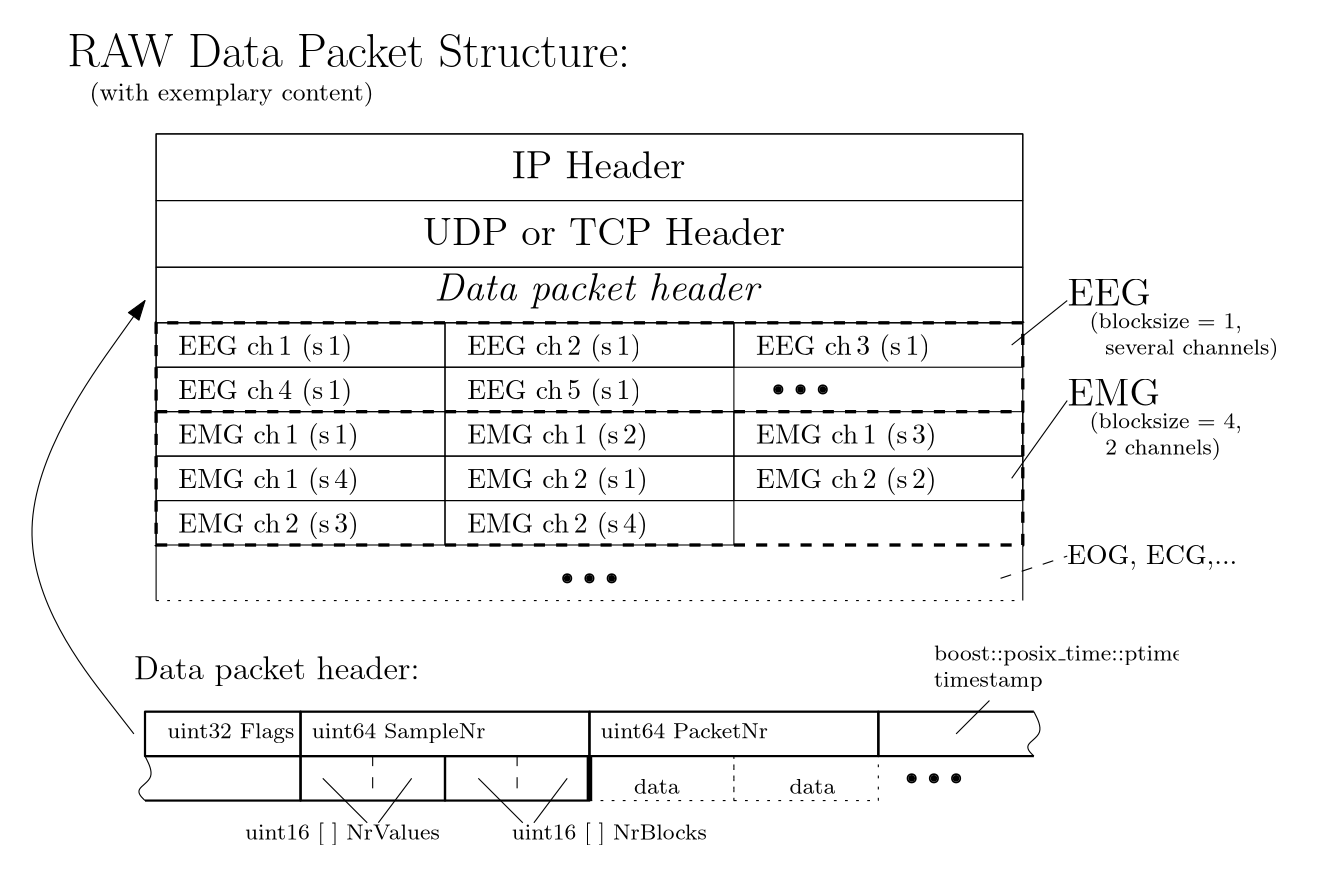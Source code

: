 <?xml version="1.0"?>
<!DOCTYPE ipe SYSTEM "ipe.dtd">
<ipe version="70010" creator="Ipe 7.0.10">
<info created="D:20090528102321" modified="D:20100917140715"/>
<ipestyle name="ipe6">
<symbol name="mark/circle(sx)" transformations="translations">
<path fill="sym-stroke">
0.6 0 0 0.6 0 0 e
0.4 0 0 0.4 0 0 e
</path>
</symbol>
<symbol name="mark/disk(sx)" transformations="translations">
<path fill="sym-stroke">
0.6 0 0 0.6 0 0 e
</path>
</symbol>
<symbol name="mark/fdisk(sfx)" transformations="translations">
<group>
<path fill="sym-stroke" fillrule="eofill">
0.6 0 0 0.6 0 0 e
0.4 0 0 0.4 0 0 e
</path>
<path fill="sym-fill">
0.4 0 0 0.4 0 0 e
</path>
</group>
</symbol>
<symbol name="mark/box(sx)" transformations="translations">
<path fill="sym-stroke" fillrule="eofill">
-0.6 -0.6 m
0.6 -0.6 l
0.6 0.6 l
-0.6 0.6 l
h
-0.4 -0.4 m
0.4 -0.4 l
0.4 0.4 l
-0.4 0.4 l
h
</path>
</symbol>
<symbol name="mark/square(sx)" transformations="translations">
<path fill="sym-stroke">
-0.6 -0.6 m
0.6 -0.6 l
0.6 0.6 l
-0.6 0.6 l
h
</path>
</symbol>
<symbol name="mark/fsquare(sfx)" transformations="translations">
<group>
<path fill="sym-stroke" fillrule="eofill">
-0.6 -0.6 m
0.6 -0.6 l
0.6 0.6 l
-0.6 0.6 l
0 -0.4 m
0.4 -0.4 l
0.4 0.4 l
-0.4 0.4 l
h
</path>
<path fill="sym-fill">
-0.4 -0.4 m
0.4 -0.4 l
0.4 0.4 l
-0.4 0.4 l
h
</path>
</group>
</symbol>
<symbol name="mark/cross(sx)" transformations="translations">
<group>
<path fill="sym-stroke">
-0.43 -0.57 m
0.57 0.43 l
0.43 0.57 l
-0.57 -0.43 l
h
</path>
<path fill="sym-stroke">
-0.43 0.57 m
0.57 -0.43 l
0.43 -0.57 l
-0.57 0.43 l
h
</path>
</group>
</symbol>
<pen name="heavier" value="0.8"/>
<pen name="fat" value="1.2"/>
<pen name="ultrafat" value="2"/>
<symbolsize name="large" value="5"/>
<symbolsize name="small" value="2"/>
<symbolsize name="tiny" value="1.1"/>
<arrowsize name="large" value="10"/>
<arrowsize name="small" value="5"/>
<arrowsize name="tiny" value="3"/>
<color name="red" value="1 0 0"/>
<color name="green" value="0 1 0"/>
<color name="blue" value="0 0 1"/>
<color name="yellow" value="1 1 0"/>
<color name="gray1" value="0.125"/>
<color name="gray2" value="0.25"/>
<color name="gray3" value="0.375"/>
<color name="gray4" value="0.5"/>
<color name="gray5" value="0.625"/>
<color name="gray6" value="0.75"/>
<color name="gray7" value="0.875"/>
<dashstyle name="dashed" value="[4] 0"/>
<dashstyle name="dotted" value="[1 3] 0"/>
<dashstyle name="dash dotted" value="[4 2 1 2] 0"/>
<dashstyle name="dash dot dotted" value="[4 2 1 2 1 2] 0"/>
<textsize name="large" value="\large"/>
<textsize name="Large" value="\Large"/>
<textsize name="LARGE" value="\LARGE"/>
<textsize name="huge" value="\huge"/>
<textsize name="Huge" value="\Huge"/>
<textsize name="small" value="\small"/>
<textsize name="footnote" value="\footnotesize"/>
<textsize name="tiny" value="\tiny"/>
<textstyle name="center" begin="\begin{center}" end="\end{center}"/>
<textstyle name="itemize" begin="\begin{itemize}" end="\end{itemize}"/>
<textstyle name="item" begin="\begin{itemize}\item{}" end="\end{itemize}"/>
</ipestyle>
<page>
<layer name="alpha"/>
<view layers="alpha" active="alpha"/>
<text layer="alpha" matrix="1 0 0 1 48 -24" transformations="translations" pos="168 776" stroke="black" type="label" width="62.614" height="9.963" depth="0" valign="baseline" size="Large">IP Header</text>
<path matrix="1 0 0 1 16 -32" stroke="black">
72 776 m
384 776 l
384 800 l
72 800 l
h
</path>
<path matrix="1 0 0 1 16 -32" stroke="black">
72 752 m
384 752 l
384 776 l
72 776 l
h
</path>
<text matrix="1 0 0 1 16 -48" transformations="translations" pos="168 776" stroke="black" type="label" width="130.504" height="9.963" depth="0" valign="baseline" size="Large">UDP or TCP Header</text>
<path matrix="1 0 0 1 16 -52" stroke="black">
72 736 m
176 736 l
176 752 l
72 752 l
h
</path>
<path matrix="1 0 0 1 16 -52" stroke="black">
176 736 m
280 736 l
280 752 l
176 752 l
h
</path>
<path matrix="1 0 0 1 16 -52" stroke="black">
280 736 m
384 736 l
384 752 l
280 752 l
h
</path>
<path matrix="1 0 0 1 16 -52" stroke="black">
72 720 m
176 720 l
176 736 l
72 736 l
h
</path>
<path matrix="1 0 0 1 16 -52" stroke="black">
176 720 m
280 720 l
280 736 l
176 736 l
h
</path>
<use matrix="1 0 0 1 16 -52" name="mark/fdisk(sfx)" pos="296 728" size="normal" stroke="black" fill="black"/>
<use matrix="1 0 0 1 8 -52" name="mark/fdisk(sfx)" pos="312 728" size="normal" stroke="black" fill="black"/>
<use matrix="1 0 0 1 0 -52" name="mark/fdisk(sfx)" pos="328 728" size="normal" stroke="black" fill="black"/>
<text matrix="1 0 0 1 -88 -52" transformations="translations" pos="184 748" stroke="black" type="minipage" width="88" height="7.473" depth="2.49" valign="top">EEG ch\,1 (s\,1)</text>
<text matrix="1 0 0 1 16 -52" transformations="translations" pos="184 748" stroke="black" type="minipage" width="88" height="7.473" depth="2.49" valign="top">EEG ch\,2 (s\,1)</text>
<text matrix="1 0 0 1 120 -52" transformations="translations" pos="184 748" stroke="black" type="minipage" width="88" height="7.473" depth="2.49" valign="top">EEG ch\,3 (s\,1)</text>
<text matrix="1 0 0 1 -88 -68" transformations="translations" pos="184 748" stroke="black" type="minipage" width="88" height="7.473" depth="2.49" valign="top">EEG ch\,4 (s\,1)</text>
<text matrix="1 0 0 1 0 4" transformations="translations" pos="56 800" stroke="black" type="minipage" width="272" height="8.465" depth="3.49" valign="top" size="LARGE">RAW Data Packet Structure:</text>
<path matrix="1 0 0 1 16 -68" stroke="black">
72 720 m
176 720 l
176 736 l
72 736 l
h
</path>
<path matrix="1 0 0 1 16 -68" stroke="black">
176 720 m
280 720 l
280 736 l
176 736 l
h
</path>
<text matrix="1 0 0 1 -88 -84" transformations="translations" pos="184 748" stroke="black" type="minipage" width="88" height="7.473" depth="2.49" valign="top">EMG ch\,1 (s\,1)</text>
<text matrix="1 0 0 1 16 -84" transformations="translations" pos="184 748" stroke="black" type="minipage" width="88" height="7.473" depth="2.49" valign="top">EMG ch\,1 (s\,2)</text>
<text matrix="1 0 0 1 20 -68" transformations="translations" pos="168 776" stroke="black" type="label" width="118.48" height="9.962" depth="2.79" valign="baseline" size="Large">\emph{Data packet header}</text>
<text matrix="1 0 0 1 24 -220" transformations="translations" pos="56 800" stroke="black" type="minipage" width="272" height="7.807" depth="2.82" valign="top" size="large">Data packet header:</text>
<text matrix="1 0 0 1 64 -192" transformations="translations" pos="80 748" stroke="black" type="minipage" width="88" height="6.035" depth="1.05" valign="top" size="footnote">uint64 SampleNr</text>
<text matrix="1 0 0 1 16 -68" transformations="translations" pos="184 748" stroke="black" type="minipage" width="88" height="7.473" depth="2.49" valign="top">EEG ch\,5 (s\,1)</text>
<text matrix="1 0 0 1 12 -192" transformations="translations" pos="80 748" stroke="black" type="minipage" width="88" height="6.035" depth="1.05" valign="top" size="footnote">uint32 Flags</text>
<path matrix="1 0 0 1 -36 -192" stroke="black" pen="heavier">
176 736 m
280 736 l
280 752 l
176 752 l
h
</path>
<path matrix="1 0 0 1 68 -192" stroke="black" pen="heavier">
176 736 m
280 736 l
280 752 l
176 752 l
h
</path>
<text matrix="1 0 0 1 168 -192" transformations="translations" pos="80 748" stroke="black" type="minipage" width="88" height="5.265" depth="0.27" valign="top" size="footnote">uint64 PacketNr</text>
<path matrix="1 0 0 1 0 -32" stroke="black" pen="heavier">
84 576 m
140 576 l
140 592 l
84 592 l
h
</path>
<text matrix="1 0 0 1 136 -228" transformations="translations" pos="80 748" stroke="black" type="minipage" width="88" height="6.48" depth="1.49" valign="top" size="footnote">uint16 [ ] NrBlocks</text>
<path matrix="1 0 0 1 105.959 -31.6" stroke="black" dash="dashed">
112 576 m
112 560 l
</path>
<path matrix="1 0 0 1 108 -32" stroke="black">
96 568 m
112 552 l
</path>
<path matrix="1 0 0 1 108 -32" stroke="black">
128 568 m
116 552 l
</path>
<path matrix="1 0 0 1 104 -32" stroke="black" pen="ultrafat">
140 576 m
140 560 l
</path>
<path matrix="1 0 0 1 52 -32" stroke="black" dash="dotted">
192 560 m
244 560 l
244 576 l
192 576 l
h
</path>
<path matrix="1 0 0 1 104 -32" stroke="black" dash="dotted">
192 560 m
244 560 l
244 576 l
192 576 l
h
</path>
<use matrix="1 0 0 1 64 -192" name="mark/fdisk(sfx)" pos="296 728" size="normal" stroke="black" fill="black"/>
<use matrix="1 0 0 1 56 -192" name="mark/fdisk(sfx)" pos="312 728" size="normal" stroke="black" fill="black"/>
<use matrix="1 0 0 1 48 -192" name="mark/fdisk(sfx)" pos="328 728" size="normal" stroke="black" fill="black"/>
<text matrix="1 0 0 1 180 -212" transformations="translations" pos="80 748" stroke="black" type="minipage" width="88" height="5.265" depth="0.27" valign="top" size="footnote">data</text>
<text matrix="1 0 0 1 236 -212" transformations="translations" pos="80 748" stroke="black" type="minipage" width="88" height="5.265" depth="0.27" valign="top" size="footnote">data</text>
<path matrix="1 0 0 1 224 -68" stroke="black">
72 720 m
176 720 l
176 736 l
72 736 l
h
</path>
<path matrix="1 0 0 1 -88 -84" stroke="black">
176 720 m
280 720 l
280 736 l
176 736 l
h
</path>
<text matrix="1 0 0 1 120 -84" transformations="translations" pos="184 748" stroke="black" type="minipage" width="88" height="7.473" depth="2.49" valign="top">EMG ch\,1 (s\,3)</text>
<text matrix="1 0 0 1 -88 -100" transformations="translations" pos="184 748" stroke="black" type="minipage" width="88" height="7.473" depth="2.49" valign="top">EMG ch\,1 (s\,4)</text>
<path matrix="1 0 0 1 120 -84" stroke="black">
72 720 m
176 720 l
176 736 l
72 736 l
h
</path>
<path matrix="1 0 0 1 120 -84" stroke="black">
176 720 m
280 720 l
280 736 l
176 736 l
h
</path>
<text matrix="1 0 0 1 16 -100" transformations="translations" pos="184 748" stroke="black" type="minipage" width="88" height="7.473" depth="2.49" valign="top">EMG ch\,2 (s\,1)</text>
<text matrix="1 0 0 1 120 -100" transformations="translations" pos="184 748" stroke="black" type="minipage" width="88" height="7.473" depth="2.49" valign="top">EMG ch\,2 (s\,2)</text>
<path matrix="1 0 0 1 16 -100" stroke="black">
72 720 m
176 720 l
176 736 l
72 736 l
h
</path>
<path matrix="1 0 0 1 16 -100" stroke="black">
176 720 m
280 720 l
280 736 l
176 736 l
h
</path>
<text matrix="1 0 0 1 -88 -116" transformations="translations" pos="184 748" stroke="black" type="minipage" width="88" height="7.473" depth="2.49" valign="top">EMG ch\,2 (s\,3)</text>
<text matrix="1 0 0 1 16 -116" transformations="translations" pos="184 748" stroke="black" type="minipage" width="88" height="7.473" depth="2.49" valign="top">EMG ch\,2 (s\,4)</text>
<path stroke="black" dash="dashed" pen="fat">
88 668 m
400 668 l
400 700 l
88 700 l
h
</path>
<path stroke="black">
88 700 m
400 700 l
400 720 l
88 720 l
h
</path>
<path stroke="black">
88 600 m
88 768 l
400 768 l
400 600 l
</path>
<path stroke="black" dash="dotted">
88 600 m
400 600 l
</path>
<use matrix="1 0 0 1 -60 -120" name="mark/fdisk(sfx)" pos="296 728" size="normal" stroke="black" fill="black"/>
<use matrix="1 0 0 1 -68 -120" name="mark/fdisk(sfx)" pos="312 728" size="normal" stroke="black" fill="black"/>
<use matrix="1 0 0 1 -76 -120" name="mark/fdisk(sfx)" pos="328 728" size="normal" stroke="black" fill="black"/>
<path stroke="black" arrow="normal/normal">
80 552 m
24 624
84 708 s
</path>
<path stroke="black" dash="dashed" pen="fat">
88 668 m
88 620 l
400 620 l
400 668 l
</path>
<text matrix="1 0 0 1 232 -32" transformations="translations" pos="184 748" stroke="black" type="minipage" width="88" height="7.393" depth="2.41" valign="top" size="Large">EEG</text>
<text matrix="1 0 0 1 232 -68" transformations="translations" pos="184 748" stroke="black" type="minipage" width="88" height="7.393" depth="2.41" valign="top" size="Large">EMG</text>
<text matrix="1 0 0 1 232 -128" transformations="translations" pos="184 748" stroke="black" type="minipage" width="88" height="6.865" depth="1.88" valign="top">EOG, ECG,...</text>
<path stroke="black">
416 708 m
396 692 l
</path>
<path stroke="black">
416 672 m
396 644 l
</path>
<path stroke="black" dash="dashed">
392 608 m
416 616 l
</path>
<text matrix="1 0 0 1 -12 0" transformations="translations" pos="76 780" stroke="black" type="label" width="102.424" height="6.726" depth="2.24" valign="baseline" size="small">(with exemplary content)</text>
<text matrix="1 0 0 1 8 4" transformations="translations" pos="416 700" stroke="black" type="minipage" width="88" height="11.205" depth="6.23" valign="top" size="footnote">(blocksize = 1, \\ 
\hspace*{0.1cm} several channels)</text>
<text matrix="1 0 0 1 8 -32" transformations="translations" pos="416 700" stroke="black" type="minipage" width="88" height="11.205" depth="6.23" valign="top" size="footnote">(blocksize = 4, \\
\hspace*{0.1cm} 2 channels)</text>
<path stroke="white">
32 496 m
496 496 l
496 816 l
32 816 l
h
</path>
<path matrix="1 0 0 1 0 16" stroke="black" pen="heavier">
192 512 m
244 512 l
244 528 l
192 528 l
h
</path>
<path matrix="1 0 0 1 0 16" stroke="black" pen="heavier">
140 512 m
192 512 l
192 528 l
140 528 l
h
</path>
<path matrix="1 0 0 1 53.959 -31.6" stroke="black" dash="dashed">
112 576 m
112 560 l
</path>
<path stroke="black" pen="heavier">
84 528 m
140 528 l
140 544 l
84 544 l
</path>
<path stroke="black" pen="heavier">
404 544 m
348 544 l
348 560 l
404 560 l
</path>
<text matrix="1 0 0 1 40 -228" transformations="translations" pos="80 748" stroke="black" type="minipage" width="88" height="6.48" depth="1.49" valign="top" size="footnote">uint16 [ ] NrValues</text>
<path matrix="1 0 0 1 52 -32" stroke="black">
96 568 m
112 552 l
</path>
<path matrix="1 0 0 1 52 -32" stroke="black">
128 568 m
116 552 l
</path>
<text matrix="1 0 0 1 288 -164" transformations="translations" pos="80 748" stroke="black" type="minipage" width="88" height="10.759" depth="5.79" valign="top" size="footnote">boost::posix\_time::ptime timestamp</text>
<path stroke="black">
388 564 m
376 552 l
</path>
<path stroke="black">
404 560 m
408 552
400 548
404 544 s
</path>
<path matrix="1 0 0 1 -320 -16" stroke="black">
404 560 m
408 552
400 548
404 544 s
</path>
</page>
</ipe>
